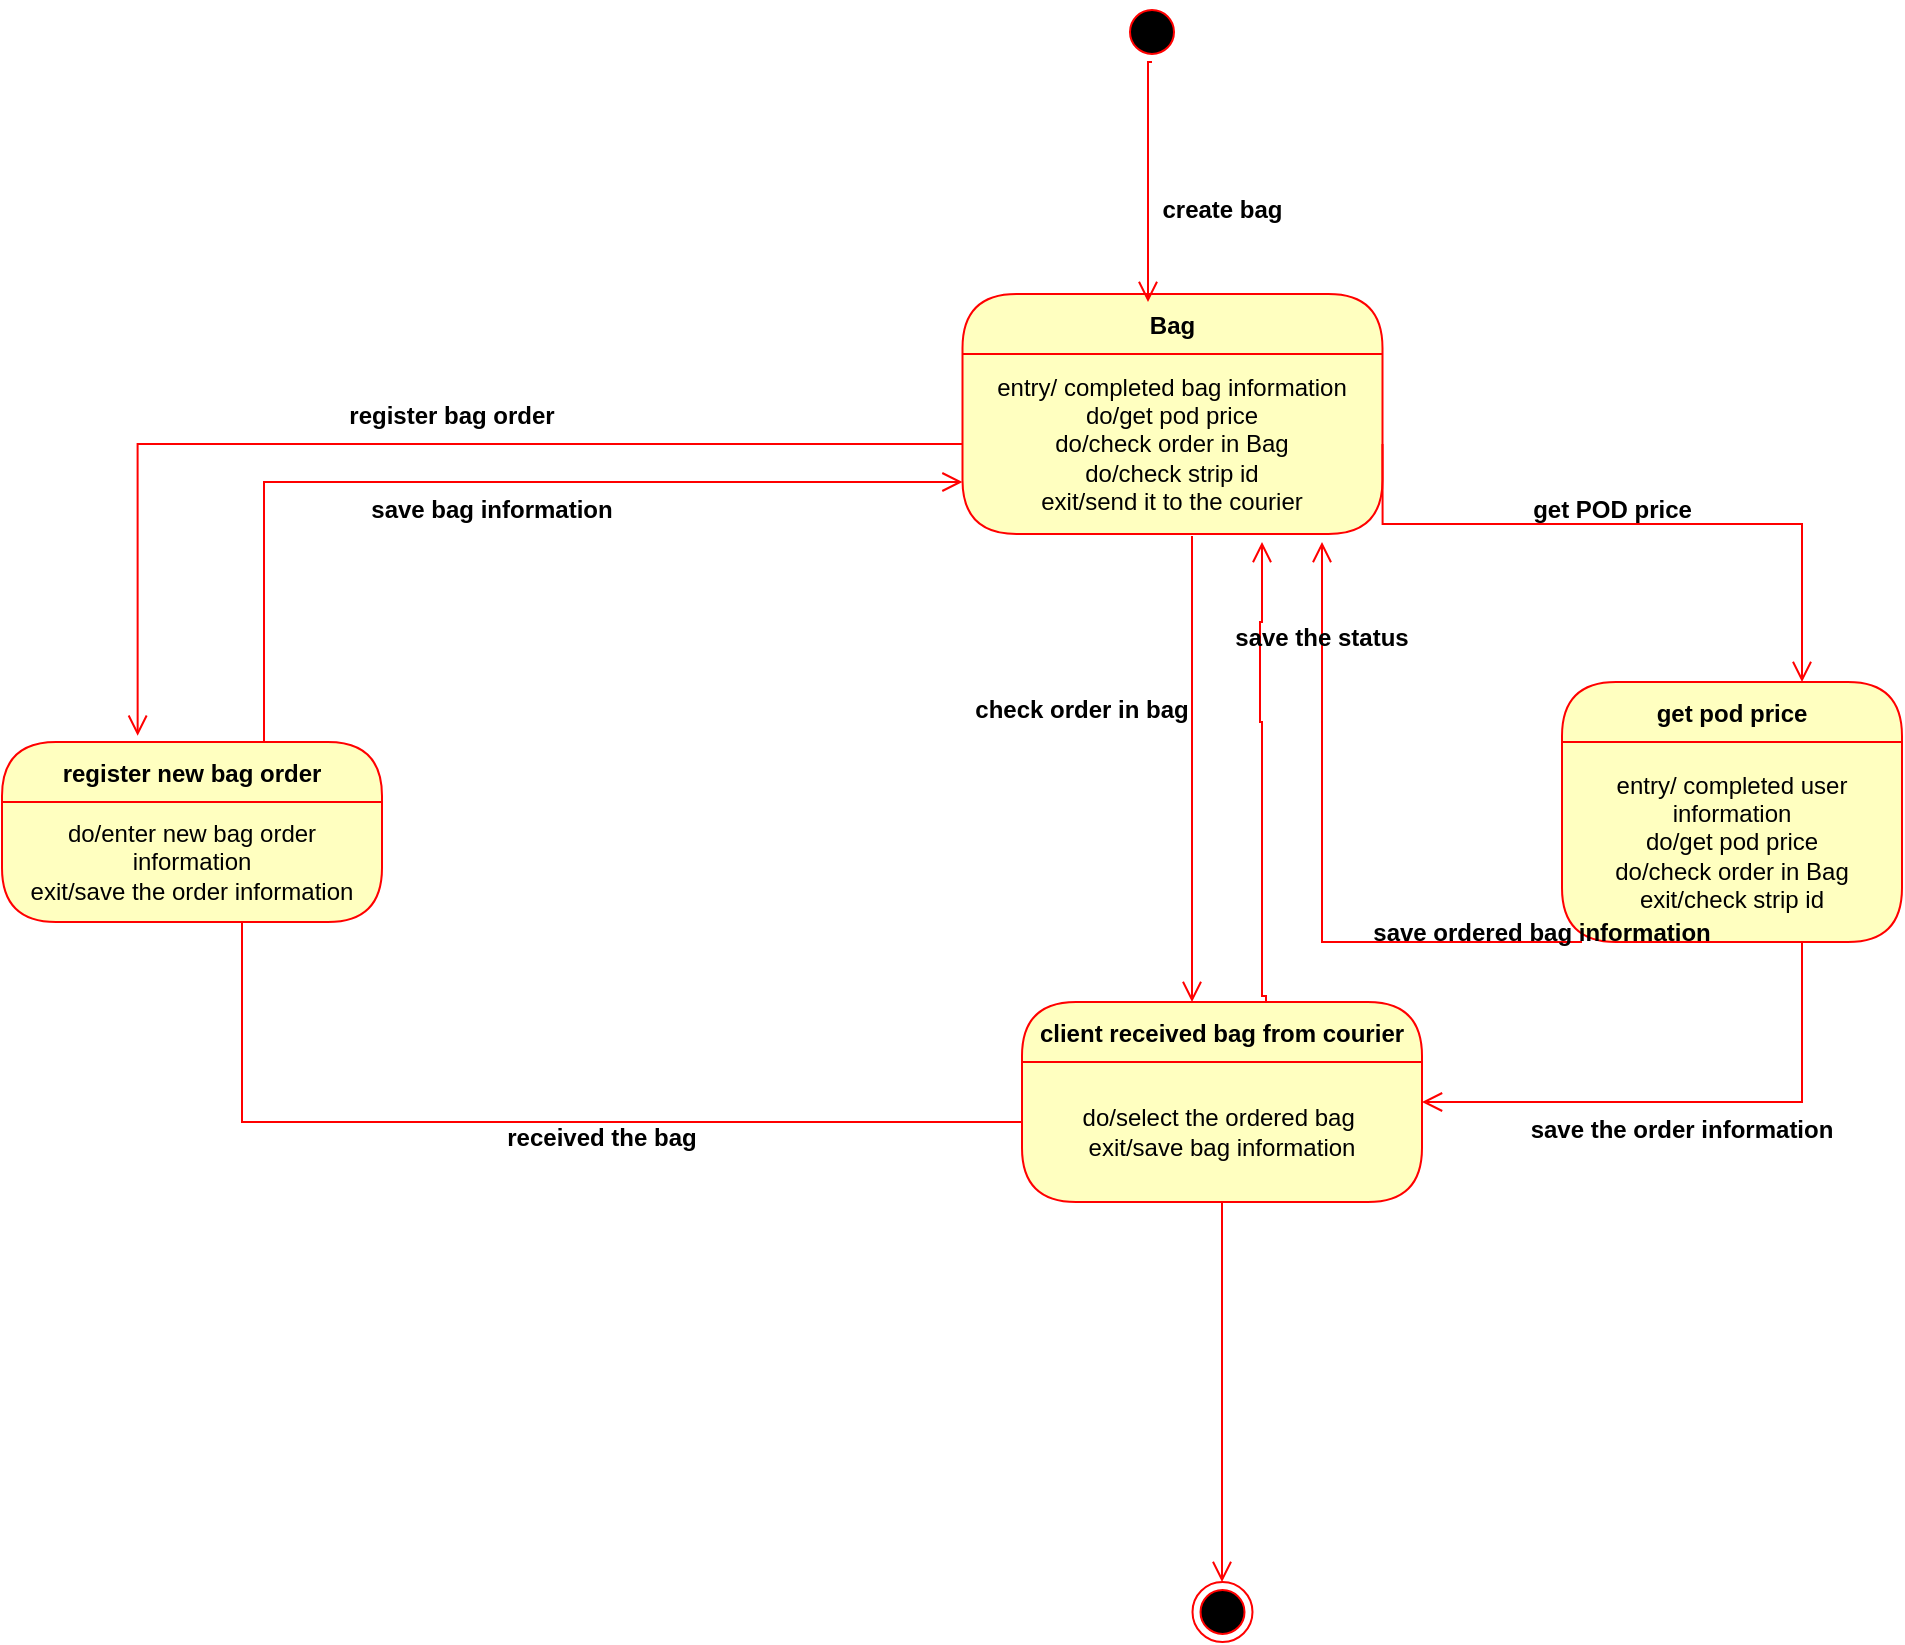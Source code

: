 <mxfile version="20.0.1" type="device"><diagram id="3ySjHWFsyeZYywanL31O" name="Page-1"><mxGraphModel dx="2647" dy="743" grid="1" gridSize="10" guides="1" tooltips="1" connect="1" arrows="1" fold="1" page="1" pageScale="1" pageWidth="850" pageHeight="1100" math="0" shadow="0"><root><mxCell id="0"/><mxCell id="1" parent="0"/><mxCell id="VT3B5TiD6rP6IDN5WOds-3" value="Bag" style="swimlane;fontStyle=1;align=center;verticalAlign=middle;childLayout=stackLayout;horizontal=1;startSize=30;horizontalStack=0;resizeParent=0;resizeLast=1;container=0;fontColor=#000000;collapsible=0;rounded=1;arcSize=30;strokeColor=#ff0000;fillColor=#ffffc0;swimlaneFillColor=#ffffc0;dropTarget=0;" vertex="1" parent="1"><mxGeometry x="310.25" y="366" width="210" height="120" as="geometry"/></mxCell><mxCell id="VT3B5TiD6rP6IDN5WOds-4" value="entry/ completed bag information&lt;br&gt;do/get pod price&lt;br&gt;do/check order in Bag&lt;br&gt;do/check strip id&lt;br&gt;exit/send it to the courier" style="text;html=1;strokeColor=none;fillColor=none;align=center;verticalAlign=middle;spacingLeft=4;spacingRight=4;whiteSpace=wrap;overflow=hidden;rotatable=0;fontColor=#000000;" vertex="1" parent="VT3B5TiD6rP6IDN5WOds-3"><mxGeometry y="30" width="210" height="90" as="geometry"/></mxCell><mxCell id="VT3B5TiD6rP6IDN5WOds-5" value="entry/ completed user information&lt;br&gt;do/activate user accounts&lt;br&gt;do/deactivate user accounts&lt;br&gt;exit/logout" style="text;html=1;strokeColor=none;fillColor=none;align=center;verticalAlign=middle;spacingLeft=4;spacingRight=4;whiteSpace=wrap;overflow=hidden;rotatable=0;fontColor=#000000;" vertex="1" parent="VT3B5TiD6rP6IDN5WOds-3"><mxGeometry y="120" width="210" as="geometry"/></mxCell><mxCell id="VT3B5TiD6rP6IDN5WOds-6" value="" style="edgeStyle=orthogonalEdgeStyle;html=1;verticalAlign=bottom;endArrow=open;endSize=8;strokeColor=#ff0000;rounded=0;exitX=0.61;exitY=0.005;exitDx=0;exitDy=0;exitPerimeter=0;" edge="1" parent="1" source="VT3B5TiD6rP6IDN5WOds-24"><mxGeometry relative="1" as="geometry"><mxPoint x="460" y="490" as="targetPoint"/><Array as="points"><mxPoint x="462" y="717"/><mxPoint x="460" y="717"/><mxPoint x="460" y="580"/><mxPoint x="459" y="580"/><mxPoint x="459" y="530"/><mxPoint x="460" y="530"/></Array><mxPoint x="459" y="490" as="sourcePoint"/></mxGeometry></mxCell><mxCell id="VT3B5TiD6rP6IDN5WOds-12" value="register new bag order" style="swimlane;fontStyle=1;align=center;verticalAlign=middle;childLayout=stackLayout;horizontal=1;startSize=30;horizontalStack=0;resizeParent=0;resizeLast=1;container=0;fontColor=#000000;collapsible=0;rounded=1;arcSize=30;strokeColor=#ff0000;fillColor=#ffffc0;swimlaneFillColor=#ffffc0;dropTarget=0;" vertex="1" parent="1"><mxGeometry x="-170" y="590" width="190" height="90" as="geometry"/></mxCell><mxCell id="VT3B5TiD6rP6IDN5WOds-13" value="do/enter new bag order information&lt;br&gt;exit/save the order information" style="text;html=1;strokeColor=none;fillColor=none;align=center;verticalAlign=middle;spacingLeft=4;spacingRight=4;whiteSpace=wrap;overflow=hidden;rotatable=0;fontColor=#000000;" vertex="1" parent="VT3B5TiD6rP6IDN5WOds-12"><mxGeometry y="30" width="190" height="60" as="geometry"/></mxCell><mxCell id="VT3B5TiD6rP6IDN5WOds-14" value="do/enter new user information&lt;br&gt;exit/save the agent user&lt;br&gt;exit/logout" style="text;html=1;strokeColor=none;fillColor=none;align=center;verticalAlign=middle;spacingLeft=4;spacingRight=4;whiteSpace=wrap;overflow=hidden;rotatable=0;fontColor=#000000;" vertex="1" parent="VT3B5TiD6rP6IDN5WOds-12"><mxGeometry y="90" width="190" as="geometry"/></mxCell><mxCell id="VT3B5TiD6rP6IDN5WOds-15" value="" style="edgeStyle=orthogonalEdgeStyle;html=1;verticalAlign=bottom;endArrow=open;endSize=8;strokeColor=#ff0000;rounded=0;" edge="1" parent="1" source="VT3B5TiD6rP6IDN5WOds-12"><mxGeometry relative="1" as="geometry"><mxPoint x="360" y="780" as="targetPoint"/><Array as="points"><mxPoint x="-50" y="780"/></Array></mxGeometry></mxCell><mxCell id="VT3B5TiD6rP6IDN5WOds-16" value="received the bag" style="text;align=center;fontStyle=1;verticalAlign=middle;spacingLeft=3;spacingRight=3;strokeColor=none;rotatable=0;points=[[0,0.5],[1,0.5]];portConstraint=eastwest;" vertex="1" parent="1"><mxGeometry x="90" y="774" width="80" height="26" as="geometry"/></mxCell><mxCell id="VT3B5TiD6rP6IDN5WOds-20" value="" style="edgeStyle=orthogonalEdgeStyle;html=1;verticalAlign=bottom;endArrow=open;endSize=8;strokeColor=#ff0000;rounded=0;entryX=0.357;entryY=-0.035;entryDx=0;entryDy=0;entryPerimeter=0;exitX=0;exitY=0.5;exitDx=0;exitDy=0;" edge="1" parent="1" source="VT3B5TiD6rP6IDN5WOds-4" target="VT3B5TiD6rP6IDN5WOds-12"><mxGeometry relative="1" as="geometry"><mxPoint x="100" y="598" as="targetPoint"/><mxPoint x="460" y="528" as="sourcePoint"/></mxGeometry></mxCell><mxCell id="VT3B5TiD6rP6IDN5WOds-21" value="create bag" style="text;align=center;fontStyle=1;verticalAlign=middle;spacingLeft=3;spacingRight=3;strokeColor=none;rotatable=0;points=[[0,0.5],[1,0.5]];portConstraint=eastwest;" vertex="1" parent="1"><mxGeometry x="400.25" y="310" width="80" height="26" as="geometry"/></mxCell><mxCell id="VT3B5TiD6rP6IDN5WOds-23" value="" style="edgeStyle=orthogonalEdgeStyle;html=1;verticalAlign=bottom;endArrow=open;endSize=8;strokeColor=#ff0000;rounded=0;exitX=0.5;exitY=1;exitDx=0;exitDy=0;startArrow=none;" edge="1" parent="1" source="VT3B5TiD6rP6IDN5WOds-2"><mxGeometry relative="1" as="geometry"><mxPoint x="403" y="370" as="targetPoint"/><mxPoint x="402.91" y="243.96" as="sourcePoint"/><Array as="points"><mxPoint x="403" y="250"/></Array></mxGeometry></mxCell><mxCell id="VT3B5TiD6rP6IDN5WOds-24" value="client received bag from courier" style="swimlane;fontStyle=1;align=center;verticalAlign=middle;childLayout=stackLayout;horizontal=1;startSize=30;horizontalStack=0;resizeParent=0;resizeLast=1;container=0;fontColor=#000000;collapsible=0;rounded=1;arcSize=30;strokeColor=#ff0000;fillColor=#ffffc0;swimlaneFillColor=#ffffc0;dropTarget=0;" vertex="1" parent="1"><mxGeometry x="340" y="720" width="200" height="100" as="geometry"/></mxCell><mxCell id="VT3B5TiD6rP6IDN5WOds-25" value="do/select the ordered bag&amp;nbsp;&lt;br&gt;exit/save bag information&lt;br&gt;" style="text;html=1;strokeColor=none;fillColor=none;align=center;verticalAlign=middle;spacingLeft=4;spacingRight=4;whiteSpace=wrap;overflow=hidden;rotatable=0;fontColor=#000000;" vertex="1" parent="VT3B5TiD6rP6IDN5WOds-24"><mxGeometry y="30" width="200" height="70" as="geometry"/></mxCell><mxCell id="VT3B5TiD6rP6IDN5WOds-26" value="" style="edgeStyle=orthogonalEdgeStyle;html=1;verticalAlign=bottom;endArrow=open;endSize=8;strokeColor=#ff0000;rounded=0;" edge="1" parent="1" target="VT3B5TiD6rP6IDN5WOds-24"><mxGeometry relative="1" as="geometry"><mxPoint x="134" y="611.98" as="targetPoint"/><mxPoint x="425" y="487" as="sourcePoint"/><Array as="points"><mxPoint x="425" y="487"/></Array></mxGeometry></mxCell><mxCell id="VT3B5TiD6rP6IDN5WOds-29" value="get pod price" style="swimlane;fontStyle=1;align=center;verticalAlign=middle;childLayout=stackLayout;horizontal=1;startSize=30;horizontalStack=0;resizeParent=0;resizeLast=1;container=0;fontColor=#000000;collapsible=0;rounded=1;arcSize=30;strokeColor=#ff0000;fillColor=#ffffc0;swimlaneFillColor=#ffffc0;dropTarget=0;" vertex="1" parent="1"><mxGeometry x="610" y="560" width="170" height="130" as="geometry"/></mxCell><mxCell id="VT3B5TiD6rP6IDN5WOds-30" value="entry/ completed user information&lt;br&gt;do/get pod price&lt;br&gt;do/check order in Bag&lt;br&gt;exit/check strip id&lt;br&gt;" style="text;html=1;strokeColor=none;fillColor=none;align=center;verticalAlign=middle;spacingLeft=4;spacingRight=4;whiteSpace=wrap;overflow=hidden;rotatable=0;fontColor=#000000;" vertex="1" parent="VT3B5TiD6rP6IDN5WOds-29"><mxGeometry y="30" width="170" height="100" as="geometry"/></mxCell><mxCell id="VT3B5TiD6rP6IDN5WOds-33" value="" style="edgeStyle=orthogonalEdgeStyle;html=1;verticalAlign=bottom;endArrow=open;endSize=8;strokeColor=#ff0000;rounded=0;exitX=1;exitY=0.5;exitDx=0;exitDy=0;" edge="1" parent="1" source="VT3B5TiD6rP6IDN5WOds-4" target="VT3B5TiD6rP6IDN5WOds-29"><mxGeometry relative="1" as="geometry"><mxPoint x="167.12" y="550.0" as="targetPoint"/><mxPoint x="680.0" y="481.15" as="sourcePoint"/><Array as="points"><mxPoint x="520" y="481"/><mxPoint x="730" y="481"/></Array></mxGeometry></mxCell><mxCell id="VT3B5TiD6rP6IDN5WOds-34" value="" style="edgeStyle=orthogonalEdgeStyle;html=1;verticalAlign=bottom;endArrow=open;endSize=8;strokeColor=#ff0000;rounded=0;exitX=0.75;exitY=1;exitDx=0;exitDy=0;" edge="1" parent="1"><mxGeometry relative="1" as="geometry"><mxPoint x="540" y="770" as="targetPoint"/><mxPoint x="727.5" y="690" as="sourcePoint"/><Array as="points"><mxPoint x="730" y="690"/><mxPoint x="730" y="770"/></Array></mxGeometry></mxCell><mxCell id="VT3B5TiD6rP6IDN5WOds-35" value="" style="edgeStyle=orthogonalEdgeStyle;html=1;verticalAlign=bottom;endArrow=open;endSize=8;strokeColor=#ff0000;rounded=0;exitX=0.75;exitY=1;exitDx=0;exitDy=0;startArrow=none;" edge="1" parent="1" source="VT3B5TiD6rP6IDN5WOds-39"><mxGeometry relative="1" as="geometry"><mxPoint x="490" y="490" as="targetPoint"/><mxPoint x="597.5" y="615.0" as="sourcePoint"/><Array as="points"><mxPoint x="560" y="690"/><mxPoint x="490" y="690"/></Array></mxGeometry></mxCell><mxCell id="VT3B5TiD6rP6IDN5WOds-36" value="" style="edgeStyle=orthogonalEdgeStyle;html=1;verticalAlign=bottom;endArrow=open;endSize=8;strokeColor=#ff0000;rounded=0;" edge="1" parent="1" target="VT3B5TiD6rP6IDN5WOds-4"><mxGeometry relative="1" as="geometry"><mxPoint x="290" y="470" as="targetPoint"/><mxPoint x="-39" y="590" as="sourcePoint"/><Array as="points"><mxPoint x="-39" y="460"/></Array></mxGeometry></mxCell><mxCell id="VT3B5TiD6rP6IDN5WOds-37" value="save bag information" style="text;align=center;fontStyle=1;verticalAlign=middle;spacingLeft=3;spacingRight=3;strokeColor=none;rotatable=0;points=[[0,0.5],[1,0.5]];portConstraint=eastwest;" vertex="1" parent="1"><mxGeometry x="30" y="463" width="90" height="20" as="geometry"/></mxCell><mxCell id="VT3B5TiD6rP6IDN5WOds-41" value="get POD price" style="text;align=center;fontStyle=1;verticalAlign=middle;spacingLeft=3;spacingRight=3;strokeColor=none;rotatable=0;points=[[0,0.5],[1,0.5]];portConstraint=eastwest;" vertex="1" parent="1"><mxGeometry x="595.25" y="460" width="80" height="26" as="geometry"/></mxCell><mxCell id="VT3B5TiD6rP6IDN5WOds-42" value="save the order information" style="text;align=center;fontStyle=1;verticalAlign=middle;spacingLeft=3;spacingRight=3;strokeColor=none;rotatable=0;points=[[0,0.5],[1,0.5]];portConstraint=eastwest;" vertex="1" parent="1"><mxGeometry x="630" y="770" width="80" height="26" as="geometry"/></mxCell><mxCell id="VT3B5TiD6rP6IDN5WOds-43" value="" style="edgeStyle=orthogonalEdgeStyle;html=1;verticalAlign=bottom;endArrow=open;endSize=8;strokeColor=#ff0000;rounded=0;" edge="1" parent="1"><mxGeometry relative="1" as="geometry"><mxPoint x="440" y="1010" as="targetPoint"/><mxPoint x="440" y="820" as="sourcePoint"/><Array as="points"><mxPoint x="440" y="1000"/></Array></mxGeometry></mxCell><mxCell id="VT3B5TiD6rP6IDN5WOds-44" value="" style="ellipse;html=1;shape=endState;fillColor=#000000;strokeColor=#ff0000;" vertex="1" parent="1"><mxGeometry x="425.25" y="1010" width="30" height="30" as="geometry"/></mxCell><mxCell id="VT3B5TiD6rP6IDN5WOds-45" value="register bag order" style="text;align=center;fontStyle=1;verticalAlign=middle;spacingLeft=3;spacingRight=3;strokeColor=none;rotatable=0;points=[[0,0.5],[1,0.5]];portConstraint=eastwest;" vertex="1" parent="1"><mxGeometry x="10" y="416" width="90" height="20" as="geometry"/></mxCell><mxCell id="VT3B5TiD6rP6IDN5WOds-2" value="" style="ellipse;html=1;shape=startState;fillColor=#000000;strokeColor=#ff0000;" vertex="1" parent="1"><mxGeometry x="390" y="220" width="30" height="30" as="geometry"/></mxCell><mxCell id="VT3B5TiD6rP6IDN5WOds-50" value="check order in bag" style="text;align=center;fontStyle=1;verticalAlign=middle;spacingLeft=3;spacingRight=3;strokeColor=none;rotatable=0;points=[[0,0.5],[1,0.5]];portConstraint=eastwest;" vertex="1" parent="1"><mxGeometry x="330" y="560" width="80" height="26" as="geometry"/></mxCell><mxCell id="VT3B5TiD6rP6IDN5WOds-39" value="save ordered bag information" style="text;align=center;fontStyle=1;verticalAlign=middle;spacingLeft=3;spacingRight=3;strokeColor=none;rotatable=0;points=[[0,0.5],[1,0.5]];portConstraint=eastwest;" vertex="1" parent="1"><mxGeometry x="560" y="679" width="80" height="11" as="geometry"/></mxCell><mxCell id="VT3B5TiD6rP6IDN5WOds-53" value="save the status" style="text;align=center;fontStyle=1;verticalAlign=middle;spacingLeft=3;spacingRight=3;strokeColor=none;rotatable=0;points=[[0,0.5],[1,0.5]];portConstraint=eastwest;" vertex="1" parent="1"><mxGeometry x="450" y="524" width="80" height="26" as="geometry"/></mxCell></root></mxGraphModel></diagram></mxfile>